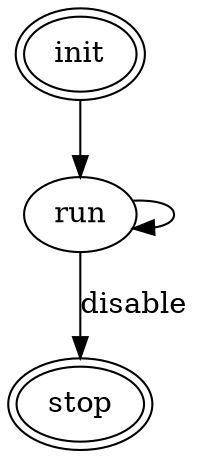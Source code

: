 digraph "Example" {
  # States definitions
  init [peripheries=2]
  run
  stop [peripheries=2]

  # Transition definitions
  init -> run
  run -> run
  run -> stop [label="disable"]
}